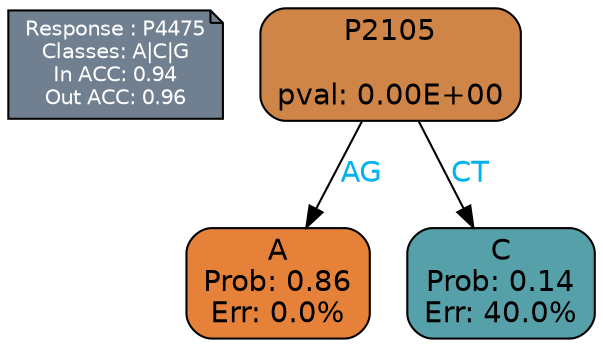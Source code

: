 digraph Tree {
node [shape=box, style="filled, rounded", color="black", fontname=helvetica] ;
graph [ranksep=equally, splines=polylines, bgcolor=transparent, dpi=600] ;
edge [fontname=helvetica] ;
LEGEND [label="Response : P4475
Classes: A|C|G
In ACC: 0.94
Out ACC: 0.96
",shape=note,align=left,style=filled,fillcolor="slategray",fontcolor="white",fontsize=10];1 [label="P2105

pval: 0.00E+00", fillcolor="#d08548"] ;
2 [label="A
Prob: 0.86
Err: 0.0%", fillcolor="#e58139"] ;
3 [label="C
Prob: 0.14
Err: 40.0%", fillcolor="#55a0a9"] ;
1 -> 2 [label="AG",fontcolor=deepskyblue2] ;
1 -> 3 [label="CT",fontcolor=deepskyblue2] ;
{rank = same; 2;3;}{rank = same; LEGEND;1;}}
